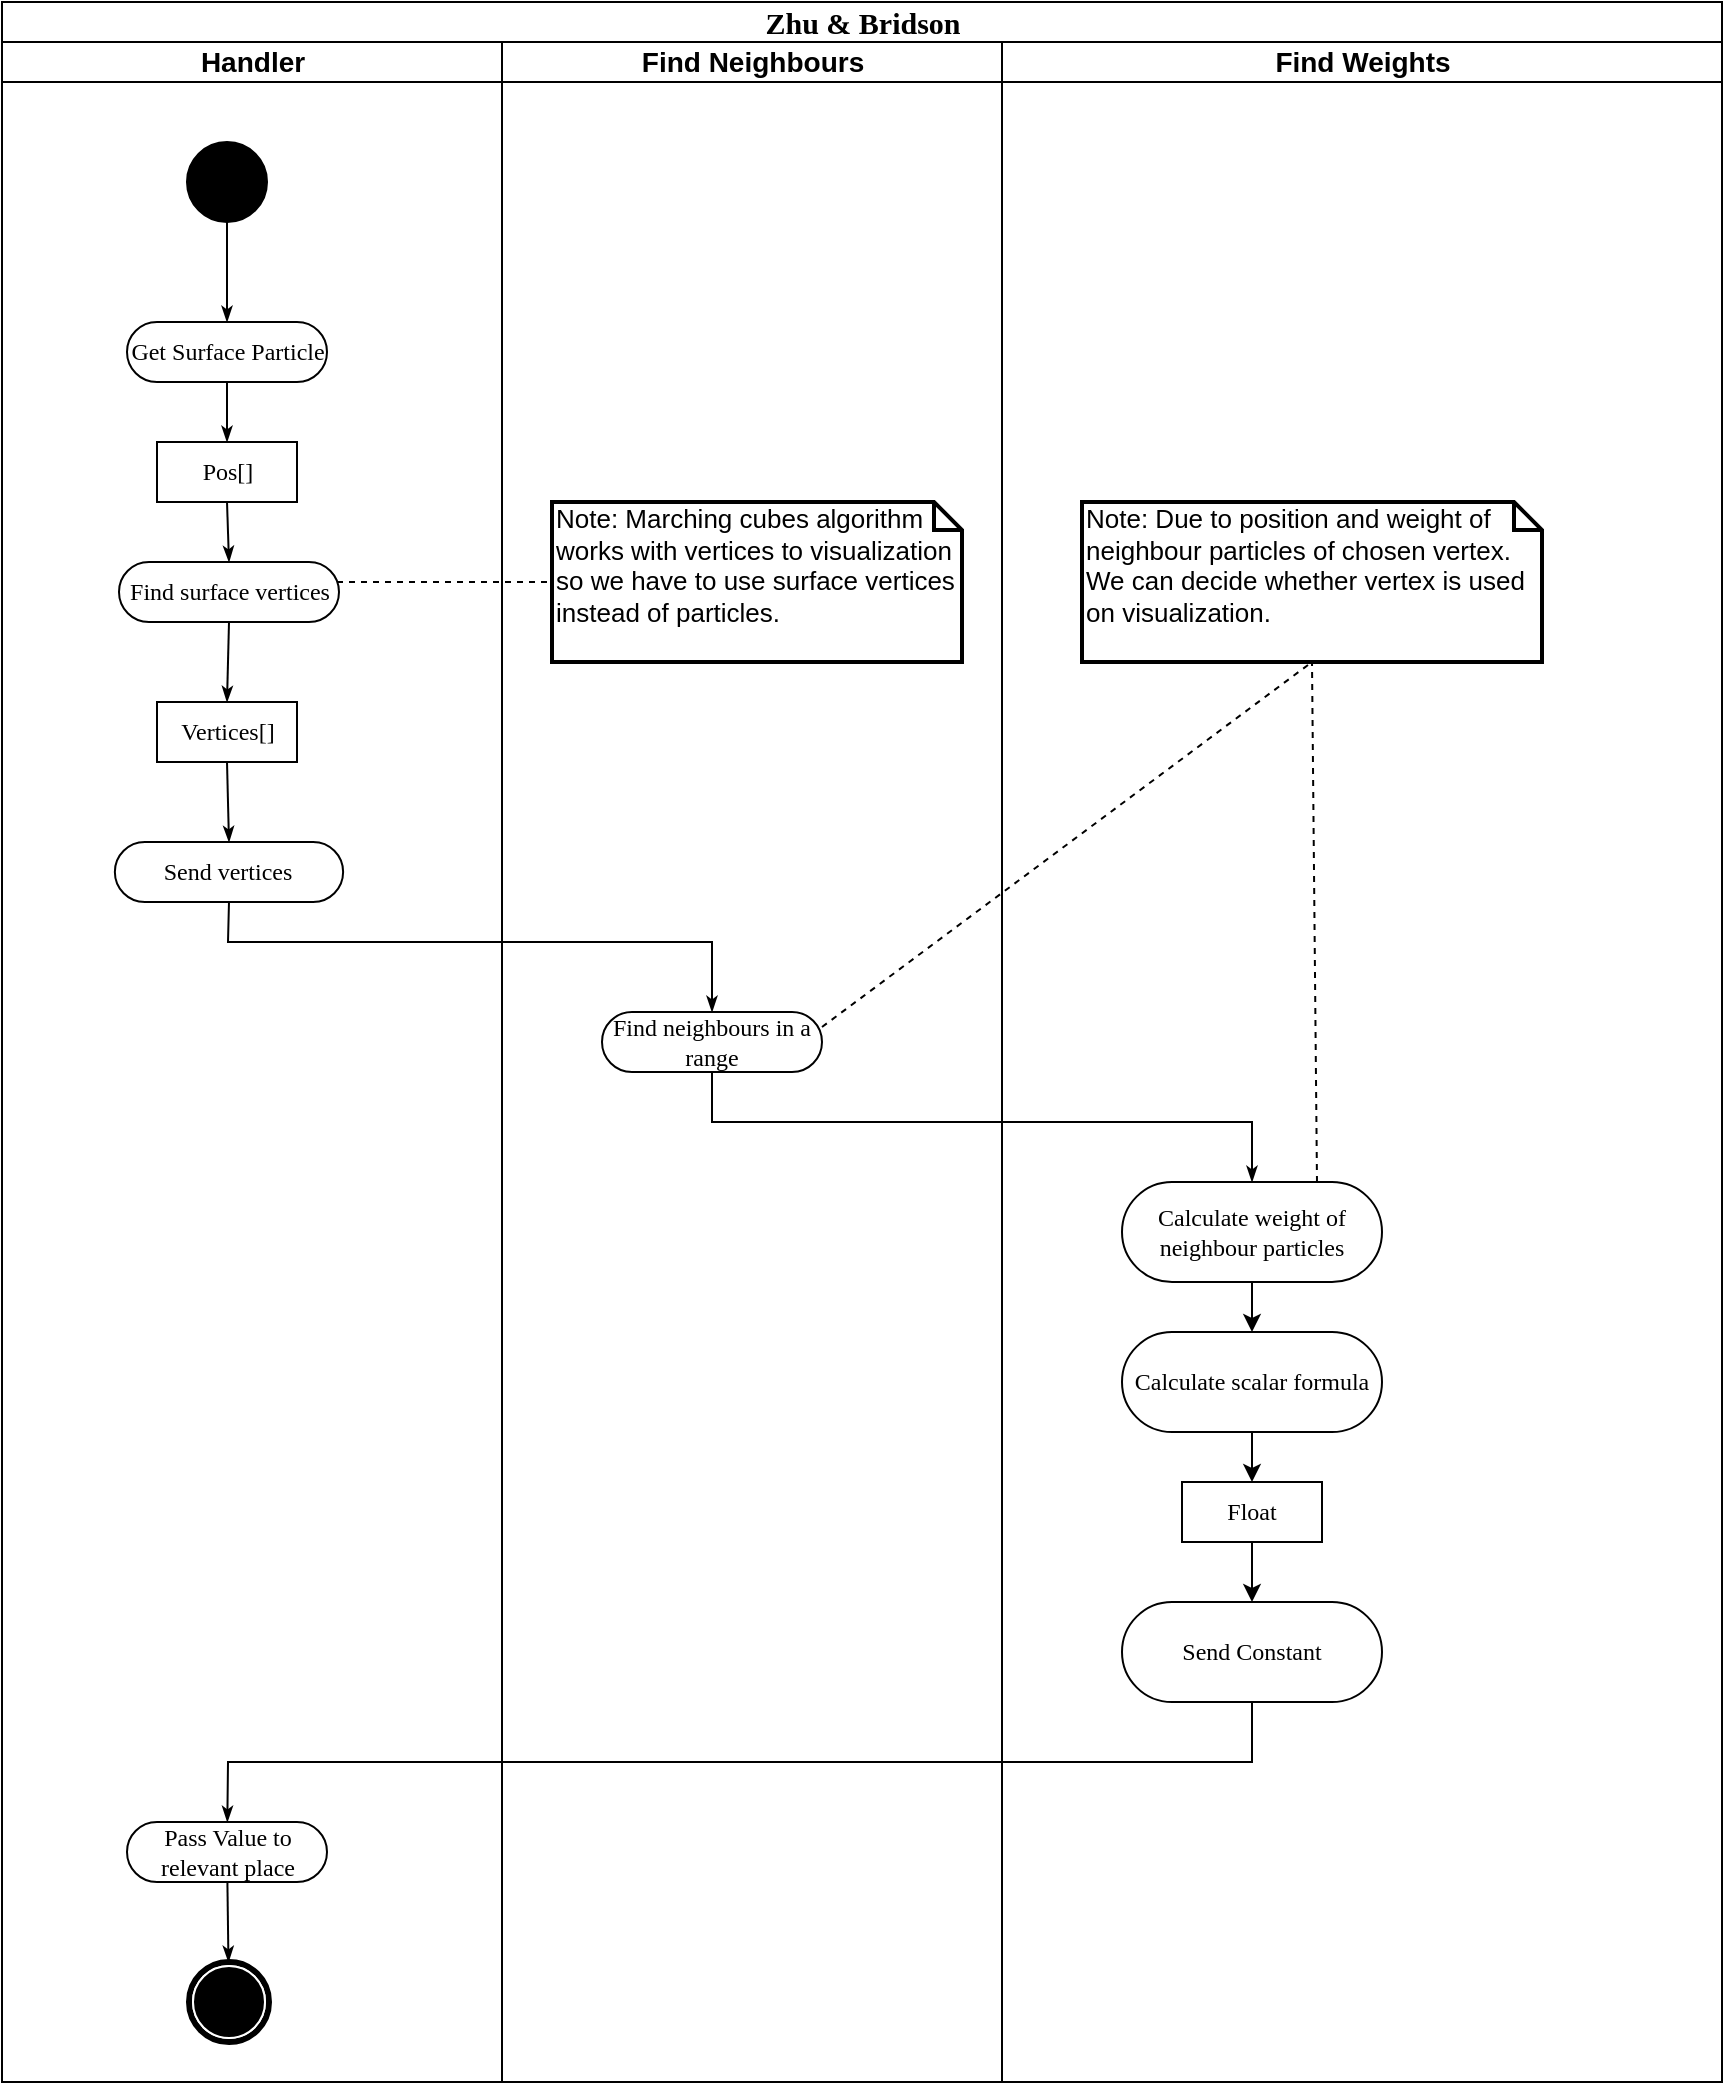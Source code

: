 <mxfile version="12.4.3" type="device" pages="1"><diagram name="Page-1" id="0783ab3e-0a74-02c8-0abd-f7b4e66b4bec"><mxGraphModel dx="1422" dy="713" grid="1" gridSize="10" guides="1" tooltips="1" connect="1" arrows="1" fold="1" page="1" pageScale="1" pageWidth="850" pageHeight="1100" background="#ffffff" math="0" shadow="0"><root><mxCell id="0"/><mxCell id="1" parent="0"/><mxCell id="1c1d494c118603dd-1" value="&lt;font style=&quot;font-size: 15px&quot;&gt;Zhu &amp;amp; Bridson&lt;/font&gt;" style="swimlane;html=1;childLayout=stackLayout;startSize=20;rounded=0;shadow=0;comic=0;labelBackgroundColor=none;strokeWidth=1;fontFamily=Verdana;fontSize=12;align=center;" parent="1" vertex="1"><mxGeometry x="40" y="20" width="860" height="1040" as="geometry"/></mxCell><mxCell id="1c1d494c118603dd-2" value="&lt;font style=&quot;font-size: 14px&quot;&gt;Handler&lt;/font&gt;" style="swimlane;html=1;startSize=20;" parent="1c1d494c118603dd-1" vertex="1"><mxGeometry y="20" width="250" height="1020" as="geometry"/></mxCell><mxCell id="60571a20871a0731-4" value="" style="ellipse;whiteSpace=wrap;html=1;rounded=0;shadow=0;comic=0;labelBackgroundColor=none;strokeWidth=1;fillColor=#000000;fontFamily=Verdana;fontSize=12;align=center;" parent="1c1d494c118603dd-2" vertex="1"><mxGeometry x="92.5" y="50" width="40" height="40" as="geometry"/></mxCell><mxCell id="60571a20871a0731-8" value="Get Surface Particle" style="rounded=1;whiteSpace=wrap;html=1;shadow=0;comic=0;labelBackgroundColor=none;strokeWidth=1;fontFamily=Verdana;fontSize=12;align=center;arcSize=50;" parent="1c1d494c118603dd-2" vertex="1"><mxGeometry x="62.5" y="140" width="100" height="30" as="geometry"/></mxCell><mxCell id="1c1d494c118603dd-27" style="edgeStyle=orthogonalEdgeStyle;rounded=0;html=1;labelBackgroundColor=none;startArrow=none;startFill=0;startSize=5;endArrow=classicThin;endFill=1;endSize=5;jettySize=auto;orthogonalLoop=1;strokeWidth=1;fontFamily=Verdana;fontSize=12" parent="1c1d494c118603dd-2" source="60571a20871a0731-4" target="60571a20871a0731-8" edge="1"><mxGeometry relative="1" as="geometry"/></mxCell><mxCell id="iCThstch8AfFNLnAJ1yo-3" value="Pos[]" style="rounded=0;whiteSpace=wrap;html=1;shadow=0;comic=0;labelBackgroundColor=none;strokeWidth=1;fontFamily=Verdana;fontSize=12;align=center;arcSize=50;" parent="1c1d494c118603dd-2" vertex="1"><mxGeometry x="77.5" y="200" width="70" height="30" as="geometry"/></mxCell><mxCell id="iCThstch8AfFNLnAJ1yo-5" style="edgeStyle=none;rounded=0;html=1;labelBackgroundColor=none;startArrow=none;startFill=0;startSize=5;endArrow=classicThin;endFill=1;endSize=5;jettySize=auto;orthogonalLoop=1;strokeWidth=1;fontFamily=Verdana;fontSize=12;exitX=0.5;exitY=1;exitDx=0;exitDy=0;entryX=0.5;entryY=0;entryDx=0;entryDy=0;" parent="1c1d494c118603dd-2" source="60571a20871a0731-8" target="iCThstch8AfFNLnAJ1yo-3" edge="1"><mxGeometry relative="1" as="geometry"><mxPoint x="117.5" y="400" as="sourcePoint"/><mxPoint x="117.5" y="440" as="targetPoint"/></mxGeometry></mxCell><mxCell id="iCThstch8AfFNLnAJ1yo-6" value="Find surface vertices" style="rounded=1;whiteSpace=wrap;html=1;shadow=0;comic=0;labelBackgroundColor=none;strokeWidth=1;fontFamily=Verdana;fontSize=12;align=center;arcSize=50;" parent="1c1d494c118603dd-2" vertex="1"><mxGeometry x="58.5" y="260" width="110" height="30" as="geometry"/></mxCell><mxCell id="iCThstch8AfFNLnAJ1yo-7" style="edgeStyle=none;rounded=0;html=1;labelBackgroundColor=none;startArrow=none;startFill=0;startSize=5;endArrow=classicThin;endFill=1;endSize=5;jettySize=auto;orthogonalLoop=1;strokeWidth=1;fontFamily=Verdana;fontSize=12;exitX=0.5;exitY=1;exitDx=0;exitDy=0;entryX=0.5;entryY=0;entryDx=0;entryDy=0;" parent="1c1d494c118603dd-2" source="iCThstch8AfFNLnAJ1yo-3" target="iCThstch8AfFNLnAJ1yo-6" edge="1"><mxGeometry relative="1" as="geometry"><mxPoint x="190" y="245" as="sourcePoint"/><mxPoint x="190" y="305" as="targetPoint"/></mxGeometry></mxCell><mxCell id="iCThstch8AfFNLnAJ1yo-8" value="Send vertices" style="rounded=1;whiteSpace=wrap;html=1;shadow=0;comic=0;labelBackgroundColor=none;strokeWidth=1;fontFamily=Verdana;fontSize=12;align=center;arcSize=50;" parent="1c1d494c118603dd-2" vertex="1"><mxGeometry x="56.43" y="400" width="114.13" height="30" as="geometry"/></mxCell><mxCell id="iCThstch8AfFNLnAJ1yo-9" style="edgeStyle=none;rounded=0;html=1;labelBackgroundColor=none;startArrow=none;startFill=0;startSize=5;endArrow=classicThin;endFill=1;endSize=5;jettySize=auto;orthogonalLoop=1;strokeWidth=1;fontFamily=Verdana;fontSize=12;exitX=0.5;exitY=1;exitDx=0;exitDy=0;entryX=0.5;entryY=0;entryDx=0;entryDy=0;" parent="1c1d494c118603dd-2" source="iCThstch8AfFNLnAJ1yo-6" target="iCThstch8AfFNLnAJ1yo-26" edge="1"><mxGeometry relative="1" as="geometry"><mxPoint x="122.5" y="230" as="sourcePoint"/><mxPoint x="123" y="280" as="targetPoint"/></mxGeometry></mxCell><mxCell id="60571a20871a0731-5" value="" style="shape=mxgraph.bpmn.shape;html=1;verticalLabelPosition=bottom;labelBackgroundColor=#ffffff;verticalAlign=top;perimeter=ellipsePerimeter;outline=end;symbol=terminate;rounded=0;shadow=0;comic=0;strokeWidth=1;fontFamily=Verdana;fontSize=12;align=center;" parent="1c1d494c118603dd-2" vertex="1"><mxGeometry x="93.5" y="960" width="40" height="40" as="geometry"/></mxCell><mxCell id="1c1d494c118603dd-19" value="Pass Value to relevant place" style="rounded=1;whiteSpace=wrap;html=1;shadow=0;comic=0;labelBackgroundColor=none;strokeWidth=1;fontFamily=Verdana;fontSize=12;align=center;arcSize=50;" parent="1c1d494c118603dd-2" vertex="1"><mxGeometry x="62.5" y="890" width="100" height="30" as="geometry"/></mxCell><mxCell id="1c1d494c118603dd-45" style="edgeStyle=none;rounded=0;html=1;labelBackgroundColor=none;startArrow=none;startFill=0;startSize=5;endArrow=classicThin;endFill=1;endSize=5;jettySize=auto;orthogonalLoop=1;strokeWidth=1;fontFamily=Verdana;fontSize=12" parent="1c1d494c118603dd-2" source="1c1d494c118603dd-19" target="60571a20871a0731-5" edge="1"><mxGeometry relative="1" as="geometry"/></mxCell><mxCell id="iCThstch8AfFNLnAJ1yo-26" value="Vertices[]" style="rounded=0;whiteSpace=wrap;html=1;shadow=0;comic=0;labelBackgroundColor=none;strokeWidth=1;fontFamily=Verdana;fontSize=12;align=center;arcSize=50;" parent="1c1d494c118603dd-2" vertex="1"><mxGeometry x="77.5" y="330" width="70" height="30" as="geometry"/></mxCell><mxCell id="iCThstch8AfFNLnAJ1yo-27" style="edgeStyle=none;rounded=0;html=1;labelBackgroundColor=none;startArrow=none;startFill=0;startSize=5;endArrow=classicThin;endFill=1;endSize=5;jettySize=auto;orthogonalLoop=1;strokeWidth=1;fontFamily=Verdana;fontSize=12;exitX=0.5;exitY=1;exitDx=0;exitDy=0;entryX=0.5;entryY=0;entryDx=0;entryDy=0;" parent="1c1d494c118603dd-2" source="iCThstch8AfFNLnAJ1yo-26" target="iCThstch8AfFNLnAJ1yo-8" edge="1"><mxGeometry relative="1" as="geometry"><mxPoint x="122.5" y="290" as="sourcePoint"/><mxPoint x="63.5" y="320" as="targetPoint"/></mxGeometry></mxCell><mxCell id="8madbYxF8Qtqavj6iTYc-1" value="" style="endArrow=none;dashed=1;html=1;entryX=0;entryY=0.5;entryDx=0;entryDy=0;entryPerimeter=0;" parent="1c1d494c118603dd-2" target="iCThstch8AfFNLnAJ1yo-28" edge="1"><mxGeometry width="50" height="50" relative="1" as="geometry"><mxPoint x="167.5" y="270" as="sourcePoint"/><mxPoint x="217.5" y="220" as="targetPoint"/></mxGeometry></mxCell><mxCell id="1c1d494c118603dd-3" value="&lt;font style=&quot;font-size: 14px&quot;&gt;Find Neighbours&lt;/font&gt;" style="swimlane;html=1;startSize=20;" parent="1c1d494c118603dd-1" vertex="1"><mxGeometry x="250" y="20" width="250" height="1020" as="geometry"/></mxCell><mxCell id="iCThstch8AfFNLnAJ1yo-14" value="Find neighbours in a range" style="rounded=1;whiteSpace=wrap;html=1;shadow=0;comic=0;labelBackgroundColor=none;strokeWidth=1;fontFamily=Verdana;fontSize=12;align=center;arcSize=50;" parent="1c1d494c118603dd-3" vertex="1"><mxGeometry x="50" y="485" width="110" height="30" as="geometry"/></mxCell><mxCell id="iCThstch8AfFNLnAJ1yo-28" value="&lt;font style=&quot;font-size: 13px&quot;&gt;Note: Marching cubes algorithm works with vertices to&amp;nbsp;visualization so we have to use surface vertices instead of particles.&lt;/font&gt;" style="shape=note;whiteSpace=wrap;html=1;size=14;verticalAlign=top;align=left;spacingTop=-6;strokeWidth=2;" parent="1c1d494c118603dd-3" vertex="1"><mxGeometry x="25" y="230" width="205" height="80" as="geometry"/></mxCell><mxCell id="iCThstch8AfFNLnAJ1yo-11" style="edgeStyle=none;rounded=0;html=1;labelBackgroundColor=none;startArrow=none;startFill=0;startSize=5;endArrow=classicThin;endFill=1;endSize=5;jettySize=auto;orthogonalLoop=1;strokeWidth=1;fontFamily=Verdana;fontSize=12;exitX=0.5;exitY=1;exitDx=0;exitDy=0;entryX=0.5;entryY=0;entryDx=0;entryDy=0;" parent="1c1d494c118603dd-1" source="iCThstch8AfFNLnAJ1yo-8" target="iCThstch8AfFNLnAJ1yo-14" edge="1"><mxGeometry relative="1" as="geometry"><mxPoint x="132.5" y="260" as="sourcePoint"/><mxPoint x="384.5" y="460" as="targetPoint"/><Array as="points"><mxPoint x="113" y="470"/><mxPoint x="355" y="470"/></Array></mxGeometry></mxCell><mxCell id="iCThstch8AfFNLnAJ1yo-16" style="edgeStyle=none;rounded=0;html=1;labelBackgroundColor=none;startArrow=none;startFill=0;startSize=5;endArrow=classicThin;endFill=1;endSize=5;jettySize=auto;orthogonalLoop=1;strokeWidth=1;fontFamily=Verdana;fontSize=12;exitX=0.5;exitY=1;exitDx=0;exitDy=0;entryX=0.5;entryY=0;entryDx=0;entryDy=0;" parent="1c1d494c118603dd-1" source="iCThstch8AfFNLnAJ1yo-14" target="iCThstch8AfFNLnAJ1yo-15" edge="1"><mxGeometry relative="1" as="geometry"><mxPoint x="123" y="400" as="sourcePoint"/><mxPoint x="375" y="430" as="targetPoint"/><Array as="points"><mxPoint x="355" y="560"/><mxPoint x="625" y="560"/></Array></mxGeometry></mxCell><mxCell id="1c1d494c118603dd-44" style="edgeStyle=none;rounded=0;html=1;labelBackgroundColor=none;startArrow=none;startFill=0;startSize=5;endArrow=classicThin;endFill=1;endSize=5;jettySize=auto;orthogonalLoop=1;strokeWidth=1;fontFamily=Verdana;fontSize=12;exitX=0.5;exitY=1;exitDx=0;exitDy=0;" parent="1c1d494c118603dd-1" source="iCThstch8AfFNLnAJ1yo-18" target="1c1d494c118603dd-19" edge="1"><mxGeometry relative="1" as="geometry"><mxPoint x="630" y="685" as="sourcePoint"/><Array as="points"><mxPoint x="625" y="880"/><mxPoint x="113" y="880"/></Array></mxGeometry></mxCell><mxCell id="1c1d494c118603dd-4" value="&lt;font style=&quot;font-size: 14px&quot;&gt;Find Weights&lt;/font&gt;" style="swimlane;html=1;startSize=20;" parent="1c1d494c118603dd-1" vertex="1"><mxGeometry x="500" y="20" width="360" height="1020" as="geometry"/></mxCell><mxCell id="iCThstch8AfFNLnAJ1yo-15" value="Calculate weight of neighbour particles" style="rounded=1;whiteSpace=wrap;html=1;shadow=0;comic=0;labelBackgroundColor=none;strokeWidth=1;fontFamily=Verdana;fontSize=12;align=center;arcSize=50;" parent="1c1d494c118603dd-4" vertex="1"><mxGeometry x="60" y="570" width="130" height="50" as="geometry"/></mxCell><mxCell id="iCThstch8AfFNLnAJ1yo-17" value="Calculate scalar formula" style="rounded=1;whiteSpace=wrap;html=1;shadow=0;comic=0;labelBackgroundColor=none;strokeWidth=1;fontFamily=Verdana;fontSize=12;align=center;arcSize=50;" parent="1c1d494c118603dd-4" vertex="1"><mxGeometry x="60" y="645" width="130" height="50" as="geometry"/></mxCell><mxCell id="iCThstch8AfFNLnAJ1yo-18" value="Send Constant" style="rounded=1;whiteSpace=wrap;html=1;shadow=0;comic=0;labelBackgroundColor=none;strokeWidth=1;fontFamily=Verdana;fontSize=12;align=center;arcSize=50;" parent="1c1d494c118603dd-4" vertex="1"><mxGeometry x="60" y="780" width="130" height="50" as="geometry"/></mxCell><mxCell id="iCThstch8AfFNLnAJ1yo-19" value="Float" style="rounded=0;whiteSpace=wrap;html=1;shadow=0;comic=0;labelBackgroundColor=none;strokeWidth=1;fontFamily=Verdana;fontSize=12;align=center;arcSize=50;" parent="1c1d494c118603dd-4" vertex="1"><mxGeometry x="90" y="720" width="70" height="30" as="geometry"/></mxCell><mxCell id="iCThstch8AfFNLnAJ1yo-20" value="" style="endArrow=classic;html=1;entryX=0.5;entryY=0;entryDx=0;entryDy=0;exitX=0.5;exitY=1;exitDx=0;exitDy=0;" parent="1c1d494c118603dd-4" source="iCThstch8AfFNLnAJ1yo-19" target="iCThstch8AfFNLnAJ1yo-18" edge="1"><mxGeometry width="50" height="50" relative="1" as="geometry"><mxPoint x="-100" y="740" as="sourcePoint"/><mxPoint x="-50" y="690" as="targetPoint"/></mxGeometry></mxCell><mxCell id="iCThstch8AfFNLnAJ1yo-21" value="" style="endArrow=classic;html=1;entryX=0.5;entryY=0;entryDx=0;entryDy=0;exitX=0.5;exitY=1;exitDx=0;exitDy=0;" parent="1c1d494c118603dd-4" source="iCThstch8AfFNLnAJ1yo-17" target="iCThstch8AfFNLnAJ1yo-19" edge="1"><mxGeometry width="50" height="50" relative="1" as="geometry"><mxPoint x="125" y="800" as="sourcePoint"/><mxPoint x="145" y="880" as="targetPoint"/></mxGeometry></mxCell><mxCell id="iCThstch8AfFNLnAJ1yo-22" value="" style="endArrow=classic;html=1;entryX=0.5;entryY=0;entryDx=0;entryDy=0;exitX=0.5;exitY=1;exitDx=0;exitDy=0;" parent="1c1d494c118603dd-4" source="iCThstch8AfFNLnAJ1yo-15" target="iCThstch8AfFNLnAJ1yo-17" edge="1"><mxGeometry width="50" height="50" relative="1" as="geometry"><mxPoint x="135" y="720" as="sourcePoint"/><mxPoint x="135" y="770" as="targetPoint"/></mxGeometry></mxCell><mxCell id="8madbYxF8Qtqavj6iTYc-2" value="&lt;font style=&quot;font-size: 13px&quot;&gt;Note: Due to position and weight of neighbour particles of chosen vertex. We can decide whether vertex is used on visualization.&lt;/font&gt;" style="shape=note;whiteSpace=wrap;html=1;size=14;verticalAlign=top;align=left;spacingTop=-6;strokeWidth=2;" parent="1c1d494c118603dd-4" vertex="1"><mxGeometry x="40" y="230" width="230" height="80" as="geometry"/></mxCell><mxCell id="8madbYxF8Qtqavj6iTYc-5" value="" style="endArrow=none;dashed=1;html=1;entryX=0.5;entryY=1;entryDx=0;entryDy=0;entryPerimeter=0;exitX=0.75;exitY=0;exitDx=0;exitDy=0;" parent="1c1d494c118603dd-4" source="iCThstch8AfFNLnAJ1yo-15" target="8madbYxF8Qtqavj6iTYc-2" edge="1"><mxGeometry width="50" height="50" relative="1" as="geometry"><mxPoint x="50" y="533.64" as="sourcePoint"/><mxPoint x="284.975" y="470.0" as="targetPoint"/></mxGeometry></mxCell><mxCell id="8madbYxF8Qtqavj6iTYc-3" value="" style="endArrow=none;dashed=1;html=1;entryX=0.5;entryY=1;entryDx=0;entryDy=0;entryPerimeter=0;exitX=1;exitY=0.25;exitDx=0;exitDy=0;" parent="1c1d494c118603dd-1" target="8madbYxF8Qtqavj6iTYc-2" edge="1" source="iCThstch8AfFNLnAJ1yo-14"><mxGeometry width="50" height="50" relative="1" as="geometry"><mxPoint x="390" y="505" as="sourcePoint"/><mxPoint x="500" y="440" as="targetPoint"/></mxGeometry></mxCell></root></mxGraphModel></diagram></mxfile>